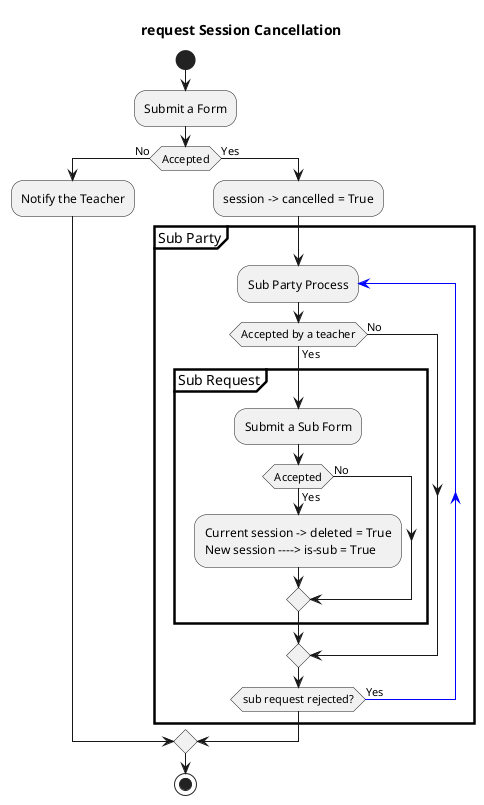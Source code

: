 @startuml
<style>
  partition {
    LineColor Black
    LineThickness 2.5
  }
</style>

start
title request Session Cancellation

:Submit a Form;
if (Accepted) then (No)
:Notify the Teacher;
else (Yes)
    :session -> cancelled = True;

    partition Sub Party {
            repeat :Sub Party Process;
                if (Accepted by a teacher) then (Yes)

                    partition Sub Request {
                        :Submit a Sub Form;
                        if (Accepted) then (Yes)
                            :Current session -> deleted = True
                            New session ----> is-sub = True;
                        else (No)
                        endif
                    }
                else (No)
                endif
            repeat while (sub request rejected?) is (Yes) -[#blue]->
    }
endif
stop

@enduml